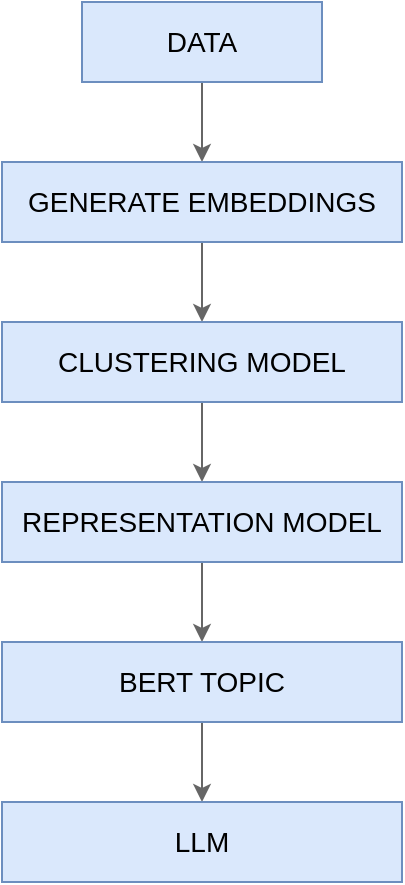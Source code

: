 <mxfile version="27.1.4">
  <diagram name="Page-1" id="xR3ECMjT_v_V7rz9qy7K">
    <mxGraphModel dx="946" dy="652" grid="1" gridSize="10" guides="1" tooltips="1" connect="1" arrows="1" fold="1" page="1" pageScale="1" pageWidth="827" pageHeight="1169" math="0" shadow="0">
      <root>
        <mxCell id="0" />
        <mxCell id="1" parent="0" />
        <mxCell id="vQSaiQfxS73kR9lanArh-3" value="" style="edgeStyle=orthogonalEdgeStyle;rounded=0;orthogonalLoop=1;jettySize=auto;html=1;fillColor=#f5f5f5;strokeColor=#666666;" edge="1" parent="1" source="vQSaiQfxS73kR9lanArh-1" target="vQSaiQfxS73kR9lanArh-2">
          <mxGeometry relative="1" as="geometry" />
        </mxCell>
        <mxCell id="vQSaiQfxS73kR9lanArh-1" value="&lt;font style=&quot;font-size: 14px;&quot;&gt;DATA&lt;/font&gt;" style="rounded=0;whiteSpace=wrap;html=1;fillColor=#dae8fc;strokeColor=#6c8ebf;" vertex="1" parent="1">
          <mxGeometry x="320" y="200" width="120" height="40" as="geometry" />
        </mxCell>
        <mxCell id="vQSaiQfxS73kR9lanArh-5" value="" style="edgeStyle=orthogonalEdgeStyle;rounded=0;orthogonalLoop=1;jettySize=auto;html=1;fillColor=#f5f5f5;strokeColor=#666666;" edge="1" parent="1" source="vQSaiQfxS73kR9lanArh-2" target="vQSaiQfxS73kR9lanArh-4">
          <mxGeometry relative="1" as="geometry" />
        </mxCell>
        <mxCell id="vQSaiQfxS73kR9lanArh-2" value="&lt;font style=&quot;font-size: 14px;&quot;&gt;GENERATE EMBEDDINGS&lt;/font&gt;" style="rounded=0;whiteSpace=wrap;html=1;fillColor=#dae8fc;strokeColor=#6c8ebf;" vertex="1" parent="1">
          <mxGeometry x="280" y="280" width="200" height="40" as="geometry" />
        </mxCell>
        <mxCell id="vQSaiQfxS73kR9lanArh-7" value="" style="edgeStyle=orthogonalEdgeStyle;rounded=0;orthogonalLoop=1;jettySize=auto;html=1;fillColor=#f5f5f5;strokeColor=#666666;" edge="1" parent="1" source="vQSaiQfxS73kR9lanArh-4" target="vQSaiQfxS73kR9lanArh-6">
          <mxGeometry relative="1" as="geometry" />
        </mxCell>
        <mxCell id="vQSaiQfxS73kR9lanArh-4" value="&lt;font style=&quot;font-size: 14px;&quot;&gt;CLUSTERING MODEL&lt;/font&gt;" style="rounded=0;whiteSpace=wrap;html=1;fillColor=#dae8fc;strokeColor=#6c8ebf;" vertex="1" parent="1">
          <mxGeometry x="280" y="360" width="200" height="40" as="geometry" />
        </mxCell>
        <mxCell id="vQSaiQfxS73kR9lanArh-9" value="" style="edgeStyle=orthogonalEdgeStyle;rounded=0;orthogonalLoop=1;jettySize=auto;html=1;fillColor=#f5f5f5;strokeColor=#666666;" edge="1" parent="1" source="vQSaiQfxS73kR9lanArh-6" target="vQSaiQfxS73kR9lanArh-8">
          <mxGeometry relative="1" as="geometry" />
        </mxCell>
        <mxCell id="vQSaiQfxS73kR9lanArh-6" value="&lt;font style=&quot;font-size: 14px;&quot;&gt;REPRESENTATION MODEL&lt;/font&gt;" style="rounded=0;whiteSpace=wrap;html=1;fillColor=#dae8fc;strokeColor=#6c8ebf;" vertex="1" parent="1">
          <mxGeometry x="280" y="440" width="200" height="40" as="geometry" />
        </mxCell>
        <mxCell id="vQSaiQfxS73kR9lanArh-11" value="" style="edgeStyle=orthogonalEdgeStyle;rounded=0;orthogonalLoop=1;jettySize=auto;html=1;fillColor=#f5f5f5;strokeColor=#666666;" edge="1" parent="1" source="vQSaiQfxS73kR9lanArh-8" target="vQSaiQfxS73kR9lanArh-10">
          <mxGeometry relative="1" as="geometry" />
        </mxCell>
        <mxCell id="vQSaiQfxS73kR9lanArh-8" value="&lt;font style=&quot;font-size: 14px;&quot;&gt;BERT TOPIC&lt;/font&gt;" style="rounded=0;whiteSpace=wrap;html=1;fillColor=#dae8fc;strokeColor=#6c8ebf;" vertex="1" parent="1">
          <mxGeometry x="280" y="520" width="200" height="40" as="geometry" />
        </mxCell>
        <mxCell id="vQSaiQfxS73kR9lanArh-10" value="&lt;font style=&quot;font-size: 14px;&quot;&gt;LLM&lt;/font&gt;" style="rounded=0;whiteSpace=wrap;html=1;fillColor=#dae8fc;strokeColor=#6c8ebf;" vertex="1" parent="1">
          <mxGeometry x="280" y="600" width="200" height="40" as="geometry" />
        </mxCell>
      </root>
    </mxGraphModel>
  </diagram>
</mxfile>
